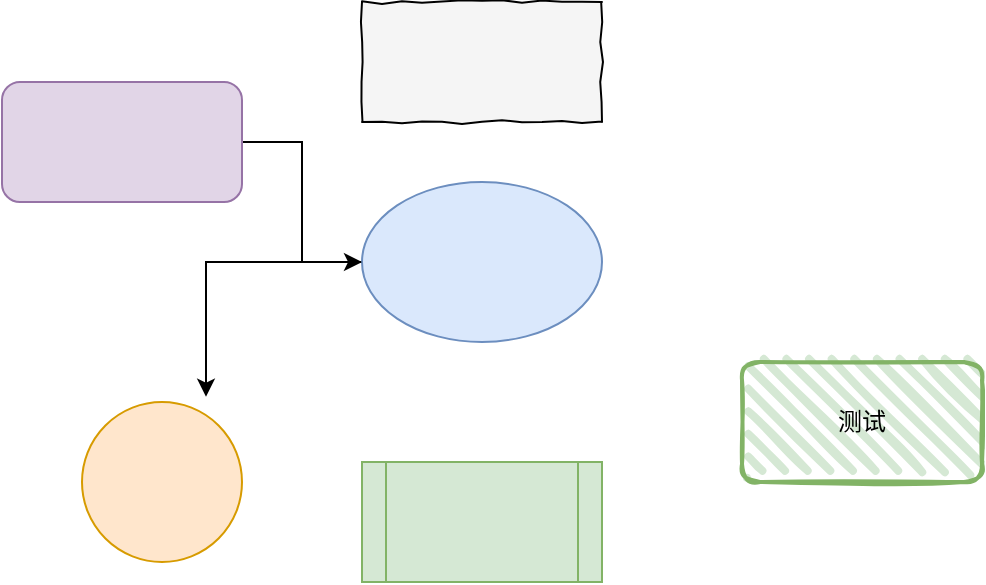<mxfile version="20.8.23" type="github">
  <diagram name="第 1 页" id="rXisC_CHZAI3jeXeccyk">
    <mxGraphModel dx="794" dy="438" grid="1" gridSize="10" guides="1" tooltips="1" connect="1" arrows="1" fold="1" page="1" pageScale="1" pageWidth="827" pageHeight="1169" math="0" shadow="0">
      <root>
        <mxCell id="0" />
        <mxCell id="1" parent="0" />
        <mxCell id="30KcK-SqaPuxvT4S5OJS-1" value="" style="rounded=0;whiteSpace=wrap;html=1;fillColor=#f5f5f5;fontColor=#333333;strokeColor=default;shadow=0;glass=0;gradientColor=none;fillStyle=auto;comic=1;" parent="1" vertex="1">
          <mxGeometry x="260" y="60" width="120" height="60" as="geometry" />
        </mxCell>
        <mxCell id="lDQlMrDaKK3nFQEqieKP-5" style="edgeStyle=orthogonalEdgeStyle;rounded=0;orthogonalLoop=1;jettySize=auto;html=1;entryX=0.775;entryY=-0.033;entryDx=0;entryDy=0;entryPerimeter=0;" edge="1" parent="1" source="30KcK-SqaPuxvT4S5OJS-2" target="lDQlMrDaKK3nFQEqieKP-2">
          <mxGeometry relative="1" as="geometry" />
        </mxCell>
        <mxCell id="30KcK-SqaPuxvT4S5OJS-2" value="" style="ellipse;whiteSpace=wrap;html=1;fillColor=#dae8fc;strokeColor=#6c8ebf;" parent="1" vertex="1">
          <mxGeometry x="260" y="150" width="120" height="80" as="geometry" />
        </mxCell>
        <mxCell id="30KcK-SqaPuxvT4S5OJS-3" value="" style="shape=process;whiteSpace=wrap;html=1;backgroundOutline=1;fillColor=#d5e8d4;strokeColor=#82b366;" parent="1" vertex="1">
          <mxGeometry x="260" y="290" width="120" height="60" as="geometry" />
        </mxCell>
        <mxCell id="lDQlMrDaKK3nFQEqieKP-4" style="edgeStyle=orthogonalEdgeStyle;rounded=0;orthogonalLoop=1;jettySize=auto;html=1;entryX=0;entryY=0.5;entryDx=0;entryDy=0;" edge="1" parent="1" source="lDQlMrDaKK3nFQEqieKP-1" target="30KcK-SqaPuxvT4S5OJS-2">
          <mxGeometry relative="1" as="geometry" />
        </mxCell>
        <mxCell id="lDQlMrDaKK3nFQEqieKP-1" value="" style="rounded=1;whiteSpace=wrap;html=1;fillColor=#e1d5e7;strokeColor=#9673a6;" vertex="1" parent="1">
          <mxGeometry x="80" y="100" width="120" height="60" as="geometry" />
        </mxCell>
        <mxCell id="lDQlMrDaKK3nFQEqieKP-2" value="" style="ellipse;whiteSpace=wrap;html=1;aspect=fixed;fillColor=#ffe6cc;strokeColor=#d79b00;" vertex="1" parent="1">
          <mxGeometry x="120" y="260" width="80" height="80" as="geometry" />
        </mxCell>
        <mxCell id="lDQlMrDaKK3nFQEqieKP-3" value="测试" style="rounded=1;whiteSpace=wrap;html=1;strokeWidth=2;fillWeight=4;hachureGap=8;hachureAngle=45;fillColor=#d5e8d4;sketch=1;strokeColor=#82b366;shadow=0;treeFolding=0;treeMoving=0;container=0;" vertex="1" parent="1">
          <mxGeometry x="450" y="240" width="120" height="60" as="geometry" />
        </mxCell>
      </root>
    </mxGraphModel>
  </diagram>
</mxfile>
